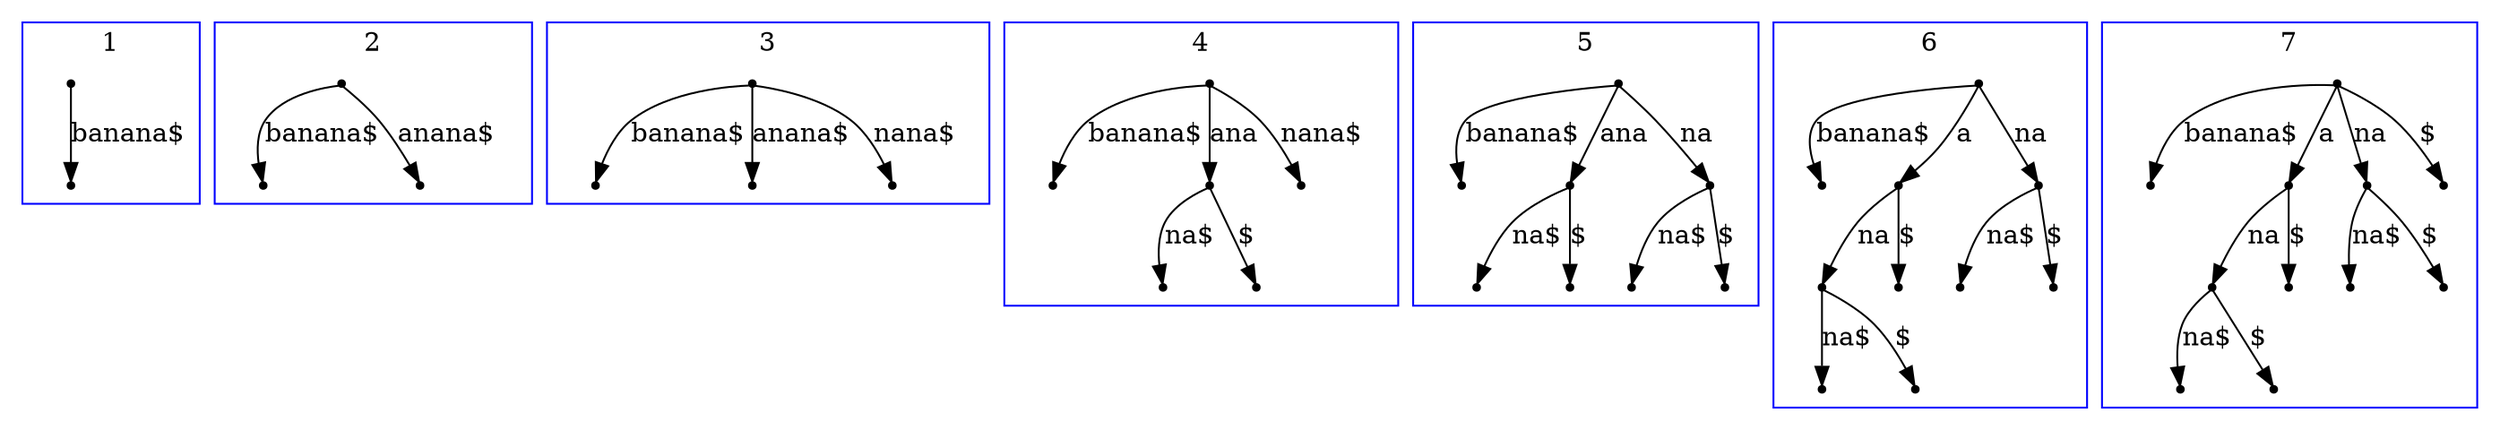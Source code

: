 digraph ST{
	subgraph cluster0{
		label="1";
		t0n0 [shape=point];
		t0n1 [shape=point];
			t0n0 -> t0n1 [label="banana$"];
	color=blue}
	subgraph cluster1{
		label="2";
		t1n0 [shape=point];
		t1n1 [shape=point];
			t1n0 -> t1n1 [label="banana$"];
		t1n2 [shape=point];
			t1n0 -> t1n2 [label="anana$"];
	color=blue}
	subgraph cluster2{
		label="3";
		t2n0 [shape=point];
		t2n1 [shape=point];
			t2n0 -> t2n1 [label="banana$"];
		t2n2 [shape=point];
			t2n0 -> t2n2 [label="anana$"];
		t2n3 [shape=point];
			t2n0 -> t2n3 [label="nana$"];
	color=blue}
	subgraph cluster3{
		label="4";
		t3n0 [shape=point];
		t3n1 [shape=point];
			t3n0 -> t3n1 [label="banana$"];
		t3n2 [shape=point];
			t3n0 -> t3n2 [label="ana"];
		t3n3 [shape=point];
			t3n0 -> t3n3 [label="nana$"];
		t3n4 [shape=point];
			t3n2 -> t3n4 [label="na$"];
		t3n5 [shape=point];
			t3n2 -> t3n5 [label="$"];
	color=blue}
	subgraph cluster4{
		label="5";
		t4n0 [shape=point];
		t4n1 [shape=point];
			t4n0 -> t4n1 [label="banana$"];
		t4n2 [shape=point];
			t4n0 -> t4n2 [label="ana"];
		t4n3 [shape=point];
			t4n0 -> t4n3 [label="na"];
		t4n4 [shape=point];
			t4n2 -> t4n4 [label="na$"];
		t4n5 [shape=point];
			t4n2 -> t4n5 [label="$"];
		t4n6 [shape=point];
			t4n3 -> t4n6 [label="na$"];
		t4n7 [shape=point];
			t4n3 -> t4n7 [label="$"];
	color=blue}
	subgraph cluster5{
		label="6";
		t5n0 [shape=point];
		t5n1 [shape=point];
			t5n0 -> t5n1 [label="banana$"];
		t5n2 [shape=point];
			t5n0 -> t5n2 [label="a"];
		t5n3 [shape=point];
			t5n0 -> t5n3 [label="na"];
		t5n4 [shape=point];
			t5n8 -> t5n4 [label="na$"];
		t5n5 [shape=point];
			t5n8 -> t5n5 [label="$"];
		t5n6 [shape=point];
			t5n3 -> t5n6 [label="na$"];
		t5n7 [shape=point];
			t5n3 -> t5n7 [label="$"];
		t5n8 [shape=point];
			t5n2 -> t5n8 [label="na"];
		t5n9 [shape=point];
			t5n2 -> t5n9 [label="$"];
	color=blue}
	subgraph cluster6{
		label="7";
		t6n0 [shape=point];
		t6n1 [shape=point];
			t6n0 -> t6n1 [label="banana$"];
		t6n2 [shape=point];
			t6n0 -> t6n2 [label="a"];
		t6n3 [shape=point];
			t6n0 -> t6n3 [label="na"];
		t6n4 [shape=point];
			t6n8 -> t6n4 [label="na$"];
		t6n5 [shape=point];
			t6n8 -> t6n5 [label="$"];
		t6n6 [shape=point];
			t6n3 -> t6n6 [label="na$"];
		t6n7 [shape=point];
			t6n3 -> t6n7 [label="$"];
		t6n8 [shape=point];
			t6n2 -> t6n8 [label="na"];
		t6n9 [shape=point];
			t6n2 -> t6n9 [label="$"];
		t6n10 [shape=point];
			t6n0 -> t6n10 [label="$"];
	color=blue}

}
